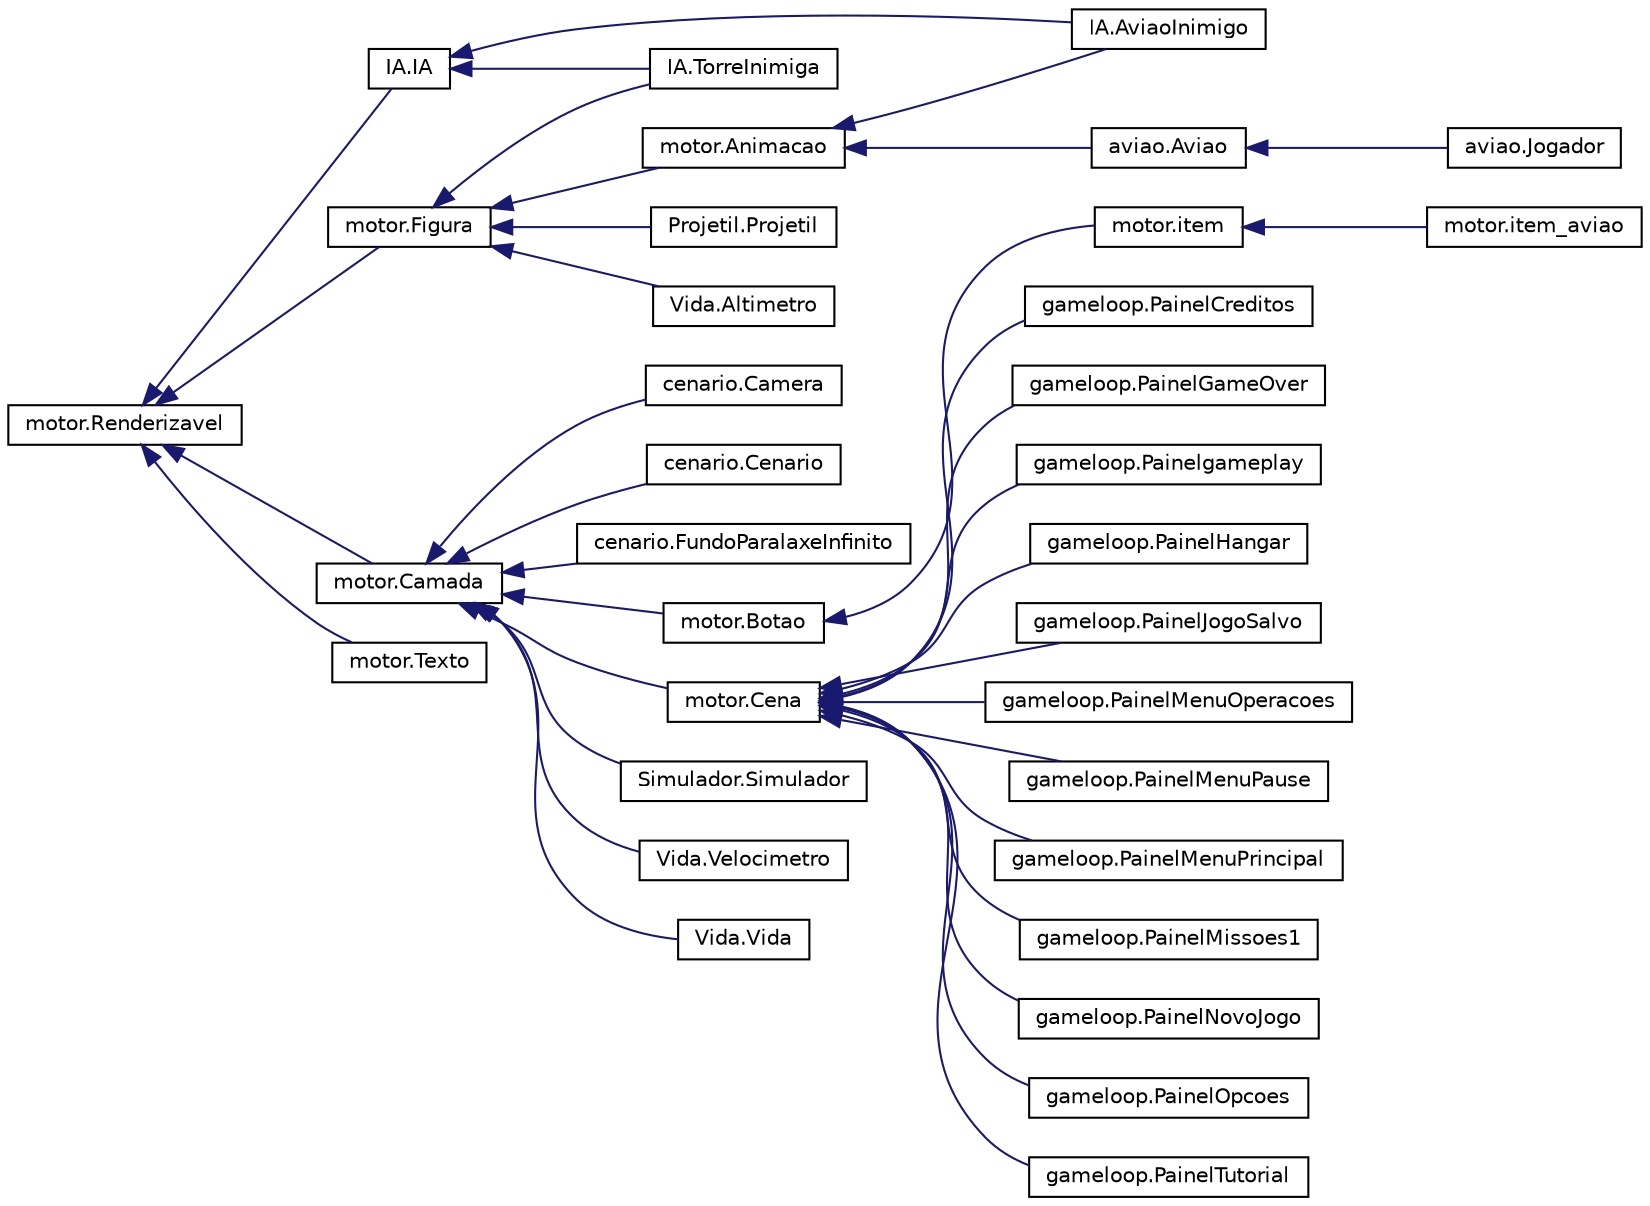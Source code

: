 digraph "Gráfico de Hierarquia de Classes"
{
  edge [fontname="Helvetica",fontsize="10",labelfontname="Helvetica",labelfontsize="10"];
  node [fontname="Helvetica",fontsize="10",shape=record];
  rankdir="LR";
  Node1 [label="motor.Renderizavel",height=0.2,width=0.4,color="black", fillcolor="white", style="filled",URL="$classmotor_1_1Renderizavel.html",tooltip="Classe abstrata que contém os atributos básicos de um objeto renderizável. "];
  Node1 -> Node2 [dir="back",color="midnightblue",fontsize="10",style="solid",fontname="Helvetica"];
  Node2 [label="IA.IA",height=0.2,width=0.4,color="black", fillcolor="white", style="filled",URL="$classIA_1_1IA.html"];
  Node2 -> Node3 [dir="back",color="midnightblue",fontsize="10",style="solid",fontname="Helvetica"];
  Node3 [label="IA.AviaoInimigo",height=0.2,width=0.4,color="black", fillcolor="white", style="filled",URL="$classIA_1_1AviaoInimigo.html"];
  Node2 -> Node4 [dir="back",color="midnightblue",fontsize="10",style="solid",fontname="Helvetica"];
  Node4 [label="IA.TorreInimiga",height=0.2,width=0.4,color="black", fillcolor="white", style="filled",URL="$classIA_1_1TorreInimiga.html"];
  Node1 -> Node5 [dir="back",color="midnightblue",fontsize="10",style="solid",fontname="Helvetica"];
  Node5 [label="motor.Camada",height=0.2,width=0.4,color="black", fillcolor="white", style="filled",URL="$classmotor_1_1Camada.html",tooltip="Representa uma camada na árvore renderização. "];
  Node5 -> Node6 [dir="back",color="midnightblue",fontsize="10",style="solid",fontname="Helvetica"];
  Node6 [label="cenario.Camera",height=0.2,width=0.4,color="black", fillcolor="white", style="filled",URL="$classcenario_1_1Camera.html"];
  Node5 -> Node7 [dir="back",color="midnightblue",fontsize="10",style="solid",fontname="Helvetica"];
  Node7 [label="cenario.Cenario",height=0.2,width=0.4,color="black", fillcolor="white", style="filled",URL="$classcenario_1_1Cenario.html"];
  Node5 -> Node8 [dir="back",color="midnightblue",fontsize="10",style="solid",fontname="Helvetica"];
  Node8 [label="cenario.FundoParalaxeInfinito",height=0.2,width=0.4,color="black", fillcolor="white", style="filled",URL="$classcenario_1_1FundoParalaxeInfinito.html"];
  Node5 -> Node9 [dir="back",color="midnightblue",fontsize="10",style="solid",fontname="Helvetica"];
  Node9 [label="motor.Botao",height=0.2,width=0.4,color="black", fillcolor="white", style="filled",URL="$classmotor_1_1Botao.html",tooltip="Representa um botão clicável que contém uma imagem de fundo e texto \ A imagem do Botao já possui fun..."];
  Node9 -> Node10 [dir="back",color="midnightblue",fontsize="10",style="solid",fontname="Helvetica"];
  Node10 [label="motor.item",height=0.2,width=0.4,color="black", fillcolor="white", style="filled",URL="$classmotor_1_1item.html",tooltip="Representa os itens da loja. "];
  Node10 -> Node11 [dir="back",color="midnightblue",fontsize="10",style="solid",fontname="Helvetica"];
  Node11 [label="motor.item_aviao",height=0.2,width=0.4,color="black", fillcolor="white", style="filled",URL="$classmotor_1_1item__aviao.html",tooltip="representa uma skin de aviao que pode ser vendido na loja (Hangar). "];
  Node5 -> Node12 [dir="back",color="midnightblue",fontsize="10",style="solid",fontname="Helvetica"];
  Node12 [label="motor.Cena",height=0.2,width=0.4,color="black", fillcolor="white", style="filled",URL="$classmotor_1_1Cena.html",tooltip="Classe que representa a cena do jogo, no qual existem as camadas e objetos renderizáveis. "];
  Node12 -> Node13 [dir="back",color="midnightblue",fontsize="10",style="solid",fontname="Helvetica"];
  Node13 [label="gameloop.PainelCreditos",height=0.2,width=0.4,color="black", fillcolor="white", style="filled",URL="$classgameloop_1_1PainelCreditos.html",tooltip="É a classe que monta a cena do Menu Creditos. "];
  Node12 -> Node14 [dir="back",color="midnightblue",fontsize="10",style="solid",fontname="Helvetica"];
  Node14 [label="gameloop.PainelGameOver",height=0.2,width=0.4,color="black", fillcolor="white", style="filled",URL="$classgameloop_1_1PainelGameOver.html"];
  Node12 -> Node15 [dir="back",color="midnightblue",fontsize="10",style="solid",fontname="Helvetica"];
  Node15 [label="gameloop.Painelgameplay",height=0.2,width=0.4,color="black", fillcolor="white", style="filled",URL="$classgameloop_1_1Painelgameplay.html"];
  Node12 -> Node16 [dir="back",color="midnightblue",fontsize="10",style="solid",fontname="Helvetica"];
  Node16 [label="gameloop.PainelHangar",height=0.2,width=0.4,color="black", fillcolor="white", style="filled",URL="$classgameloop_1_1PainelHangar.html",tooltip="É a classe que monta a cena do Hangar. "];
  Node12 -> Node17 [dir="back",color="midnightblue",fontsize="10",style="solid",fontname="Helvetica"];
  Node17 [label="gameloop.PainelJogoSalvo",height=0.2,width=0.4,color="black", fillcolor="white", style="filled",URL="$classgameloop_1_1PainelJogoSalvo.html",tooltip="É a classe que monta a cena do Menu Opcoes. "];
  Node12 -> Node18 [dir="back",color="midnightblue",fontsize="10",style="solid",fontname="Helvetica"];
  Node18 [label="gameloop.PainelMenuOperacoes",height=0.2,width=0.4,color="black", fillcolor="white", style="filled",URL="$classgameloop_1_1PainelMenuOperacoes.html",tooltip="É a classe que monta a cena do menu de operacoes. "];
  Node12 -> Node19 [dir="back",color="midnightblue",fontsize="10",style="solid",fontname="Helvetica"];
  Node19 [label="gameloop.PainelMenuPause",height=0.2,width=0.4,color="black", fillcolor="white", style="filled",URL="$classgameloop_1_1PainelMenuPause.html"];
  Node12 -> Node20 [dir="back",color="midnightblue",fontsize="10",style="solid",fontname="Helvetica"];
  Node20 [label="gameloop.PainelMenuPrincipal",height=0.2,width=0.4,color="black", fillcolor="white", style="filled",URL="$classgameloop_1_1PainelMenuPrincipal.html",tooltip="É a classe que monta a cena do menu principal. "];
  Node12 -> Node21 [dir="back",color="midnightblue",fontsize="10",style="solid",fontname="Helvetica"];
  Node21 [label="gameloop.PainelMissoes1",height=0.2,width=0.4,color="black", fillcolor="white", style="filled",URL="$classgameloop_1_1PainelMissoes1.html",tooltip="É a classe que monta a cena do primeiro Menu de Missoes. "];
  Node12 -> Node22 [dir="back",color="midnightblue",fontsize="10",style="solid",fontname="Helvetica"];
  Node22 [label="gameloop.PainelNovoJogo",height=0.2,width=0.4,color="black", fillcolor="white", style="filled",URL="$classgameloop_1_1PainelNovoJogo.html",tooltip="É a classe que monta a cena do Menu Novo Jogo. "];
  Node12 -> Node23 [dir="back",color="midnightblue",fontsize="10",style="solid",fontname="Helvetica"];
  Node23 [label="gameloop.PainelOpcoes",height=0.2,width=0.4,color="black", fillcolor="white", style="filled",URL="$classgameloop_1_1PainelOpcoes.html",tooltip="É a classe que monta a cena do Menu Opcoes. "];
  Node12 -> Node24 [dir="back",color="midnightblue",fontsize="10",style="solid",fontname="Helvetica"];
  Node24 [label="gameloop.PainelTutorial",height=0.2,width=0.4,color="black", fillcolor="white", style="filled",URL="$classgameloop_1_1PainelTutorial.html",tooltip="É a classe que monta a cena do tutorial. "];
  Node5 -> Node25 [dir="back",color="midnightblue",fontsize="10",style="solid",fontname="Helvetica"];
  Node25 [label="Simulador.Simulador",height=0.2,width=0.4,color="black", fillcolor="white", style="filled",URL="$classSimulador_1_1Simulador.html",tooltip="Realiza operacoes de fundo do gameplay, como verificar colisoes. "];
  Node5 -> Node26 [dir="back",color="midnightblue",fontsize="10",style="solid",fontname="Helvetica"];
  Node26 [label="Vida.Velocimetro",height=0.2,width=0.4,color="black", fillcolor="white", style="filled",URL="$classVida_1_1Velocimetro.html",tooltip="Representa o HUD Velocimetro. "];
  Node5 -> Node27 [dir="back",color="midnightblue",fontsize="10",style="solid",fontname="Helvetica"];
  Node27 [label="Vida.Vida",height=0.2,width=0.4,color="black", fillcolor="white", style="filled",URL="$classVida_1_1Vida.html",tooltip="Representa os pontos de vida. "];
  Node1 -> Node28 [dir="back",color="midnightblue",fontsize="10",style="solid",fontname="Helvetica"];
  Node28 [label="motor.Figura",height=0.2,width=0.4,color="black", fillcolor="white", style="filled",URL="$classmotor_1_1Figura.html",tooltip="Representa uma imagem na árvore de renderização. "];
  Node28 -> Node4 [dir="back",color="midnightblue",fontsize="10",style="solid",fontname="Helvetica"];
  Node28 -> Node29 [dir="back",color="midnightblue",fontsize="10",style="solid",fontname="Helvetica"];
  Node29 [label="motor.Animacao",height=0.2,width=0.4,color="black", fillcolor="white", style="filled",URL="$classmotor_1_1Animacao.html",tooltip="Classe base para uma animação de spritesheet (folha de animações) "];
  Node29 -> Node30 [dir="back",color="midnightblue",fontsize="10",style="solid",fontname="Helvetica"];
  Node30 [label="aviao.Aviao",height=0.2,width=0.4,color="black", fillcolor="white", style="filled",URL="$classaviao_1_1Aviao.html"];
  Node30 -> Node31 [dir="back",color="midnightblue",fontsize="10",style="solid",fontname="Helvetica"];
  Node31 [label="aviao.Jogador",height=0.2,width=0.4,color="black", fillcolor="white", style="filled",URL="$classaviao_1_1Jogador.html",tooltip="Funcionando com 1º: Condições aerodinâmicas macro: [arrastoMax, sustMax, veloMax, [gráficoDosCoeficie..."];
  Node29 -> Node3 [dir="back",color="midnightblue",fontsize="10",style="solid",fontname="Helvetica"];
  Node28 -> Node32 [dir="back",color="midnightblue",fontsize="10",style="solid",fontname="Helvetica"];
  Node32 [label="Projetil.Projetil",height=0.2,width=0.4,color="black", fillcolor="white", style="filled",URL="$classProjetil_1_1Projetil.html",tooltip="Representa a ideia abstrata de projetil. "];
  Node28 -> Node33 [dir="back",color="midnightblue",fontsize="10",style="solid",fontname="Helvetica"];
  Node33 [label="Vida.Altimetro",height=0.2,width=0.4,color="black", fillcolor="white", style="filled",URL="$classVida_1_1Altimetro.html",tooltip="Representa o HUD Velocimetro. "];
  Node1 -> Node34 [dir="back",color="midnightblue",fontsize="10",style="solid",fontname="Helvetica"];
  Node34 [label="motor.Texto",height=0.2,width=0.4,color="black", fillcolor="white", style="filled",URL="$classmotor_1_1Texto.html",tooltip="Representa um texto na aŕvore de renderização. "];
}
